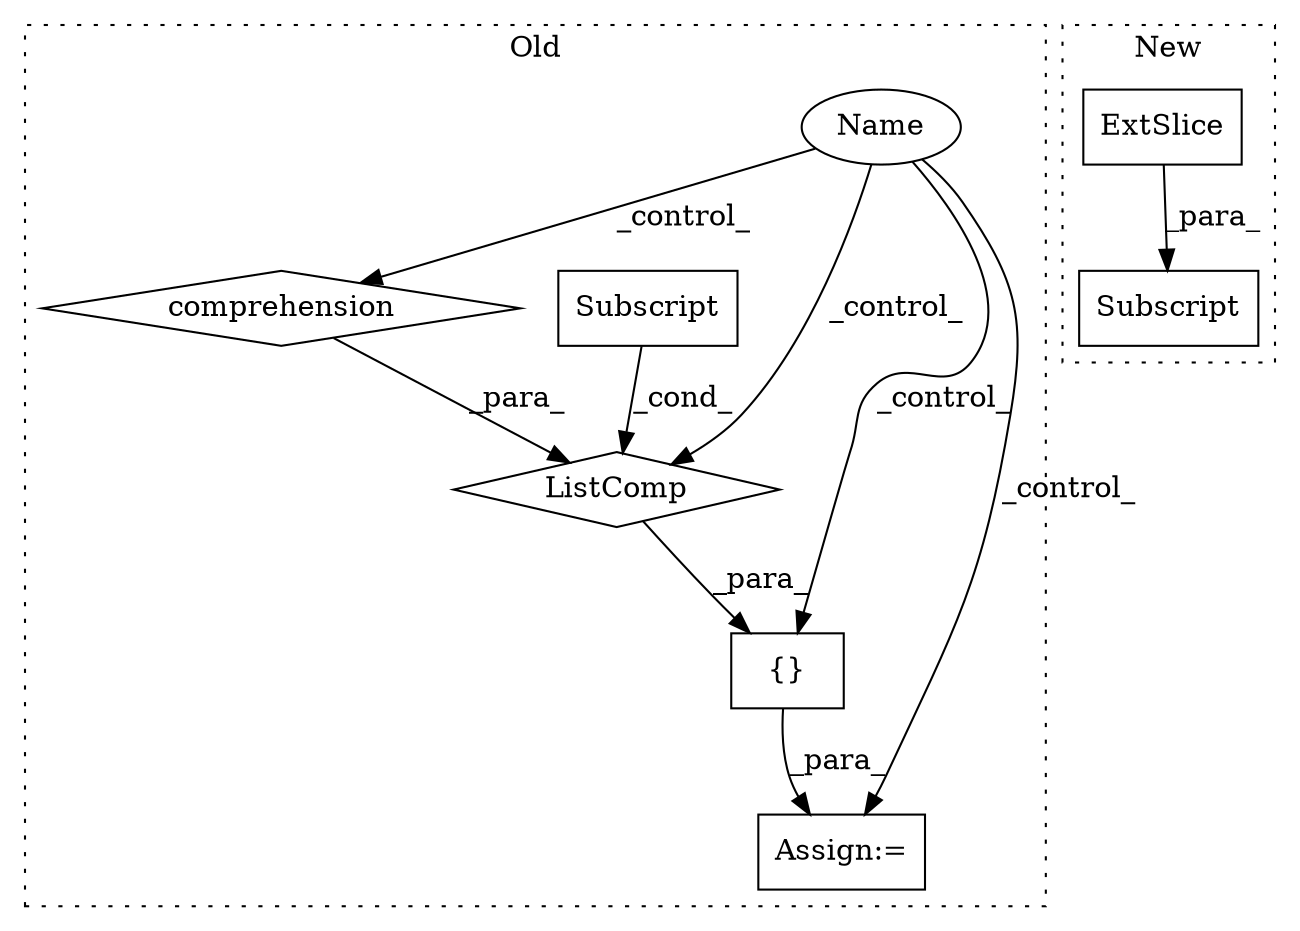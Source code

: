 digraph G {
subgraph cluster0 {
1 [label="ListComp" a="106" s="3469" l="48" shape="diamond"];
3 [label="comprehension" a="45" s="3475" l="3" shape="diamond"];
5 [label="Assign:=" a="68" s="3457" l="4" shape="box"];
6 [label="Name" a="87" s="3376" l="5" shape="ellipse"];
7 [label="Subscript" a="63" s="3470,0" l="4,0" shape="box"];
8 [label="{}" a="59" s="3461,3518" l="1,0" shape="box"];
label = "Old";
style="dotted";
}
subgraph cluster1 {
2 [label="ExtSlice" a="85" s="3404" l="3" shape="box"];
4 [label="Subscript" a="63" s="3404,0" l="14,0" shape="box"];
label = "New";
style="dotted";
}
1 -> 8 [label="_para_"];
2 -> 4 [label="_para_"];
3 -> 1 [label="_para_"];
6 -> 1 [label="_control_"];
6 -> 8 [label="_control_"];
6 -> 3 [label="_control_"];
6 -> 5 [label="_control_"];
7 -> 1 [label="_cond_"];
8 -> 5 [label="_para_"];
}